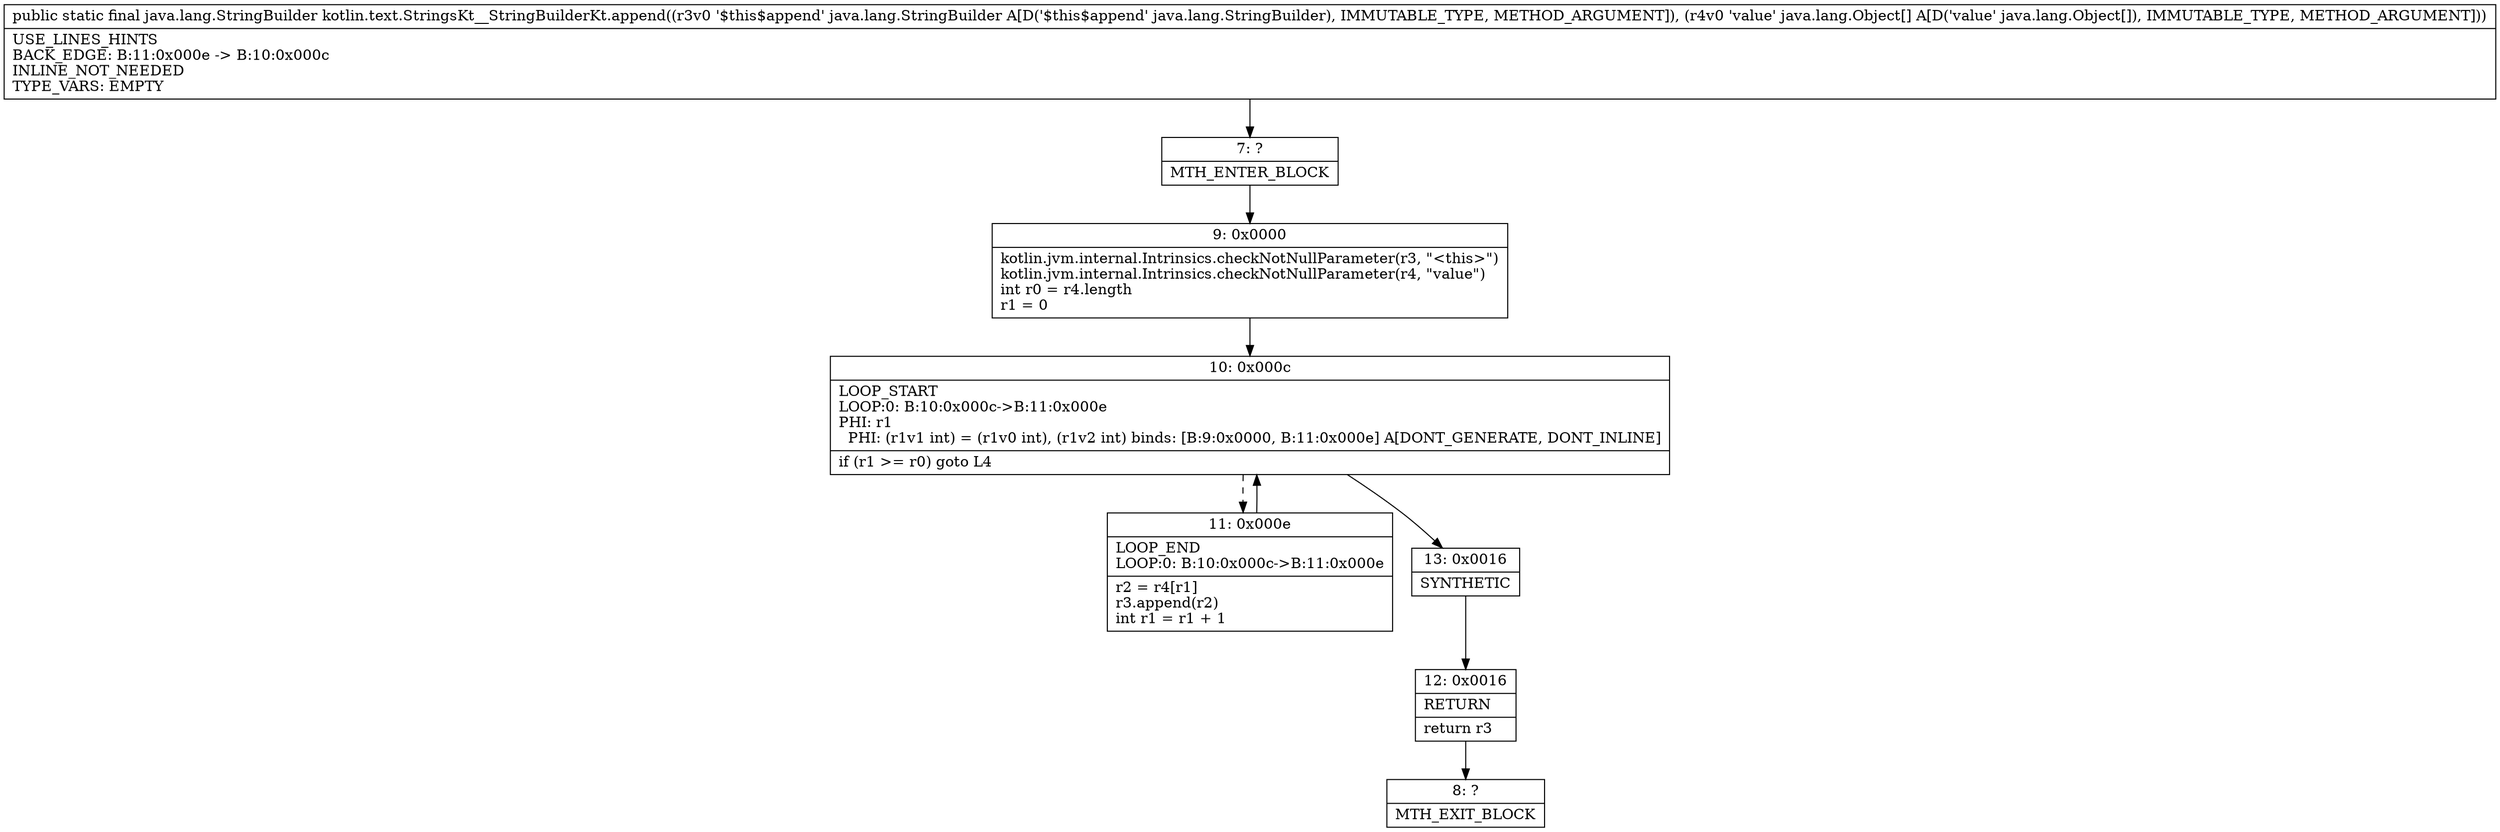 digraph "CFG forkotlin.text.StringsKt__StringBuilderKt.append(Ljava\/lang\/StringBuilder;[Ljava\/lang\/Object;)Ljava\/lang\/StringBuilder;" {
Node_7 [shape=record,label="{7\:\ ?|MTH_ENTER_BLOCK\l}"];
Node_9 [shape=record,label="{9\:\ 0x0000|kotlin.jvm.internal.Intrinsics.checkNotNullParameter(r3, \"\<this\>\")\lkotlin.jvm.internal.Intrinsics.checkNotNullParameter(r4, \"value\")\lint r0 = r4.length\lr1 = 0\l}"];
Node_10 [shape=record,label="{10\:\ 0x000c|LOOP_START\lLOOP:0: B:10:0x000c\-\>B:11:0x000e\lPHI: r1 \l  PHI: (r1v1 int) = (r1v0 int), (r1v2 int) binds: [B:9:0x0000, B:11:0x000e] A[DONT_GENERATE, DONT_INLINE]\l|if (r1 \>= r0) goto L4\l}"];
Node_11 [shape=record,label="{11\:\ 0x000e|LOOP_END\lLOOP:0: B:10:0x000c\-\>B:11:0x000e\l|r2 = r4[r1]\lr3.append(r2)\lint r1 = r1 + 1\l}"];
Node_13 [shape=record,label="{13\:\ 0x0016|SYNTHETIC\l}"];
Node_12 [shape=record,label="{12\:\ 0x0016|RETURN\l|return r3\l}"];
Node_8 [shape=record,label="{8\:\ ?|MTH_EXIT_BLOCK\l}"];
MethodNode[shape=record,label="{public static final java.lang.StringBuilder kotlin.text.StringsKt__StringBuilderKt.append((r3v0 '$this$append' java.lang.StringBuilder A[D('$this$append' java.lang.StringBuilder), IMMUTABLE_TYPE, METHOD_ARGUMENT]), (r4v0 'value' java.lang.Object[] A[D('value' java.lang.Object[]), IMMUTABLE_TYPE, METHOD_ARGUMENT]))  | USE_LINES_HINTS\lBACK_EDGE: B:11:0x000e \-\> B:10:0x000c\lINLINE_NOT_NEEDED\lTYPE_VARS: EMPTY\l}"];
MethodNode -> Node_7;Node_7 -> Node_9;
Node_9 -> Node_10;
Node_10 -> Node_11[style=dashed];
Node_10 -> Node_13;
Node_11 -> Node_10;
Node_13 -> Node_12;
Node_12 -> Node_8;
}

